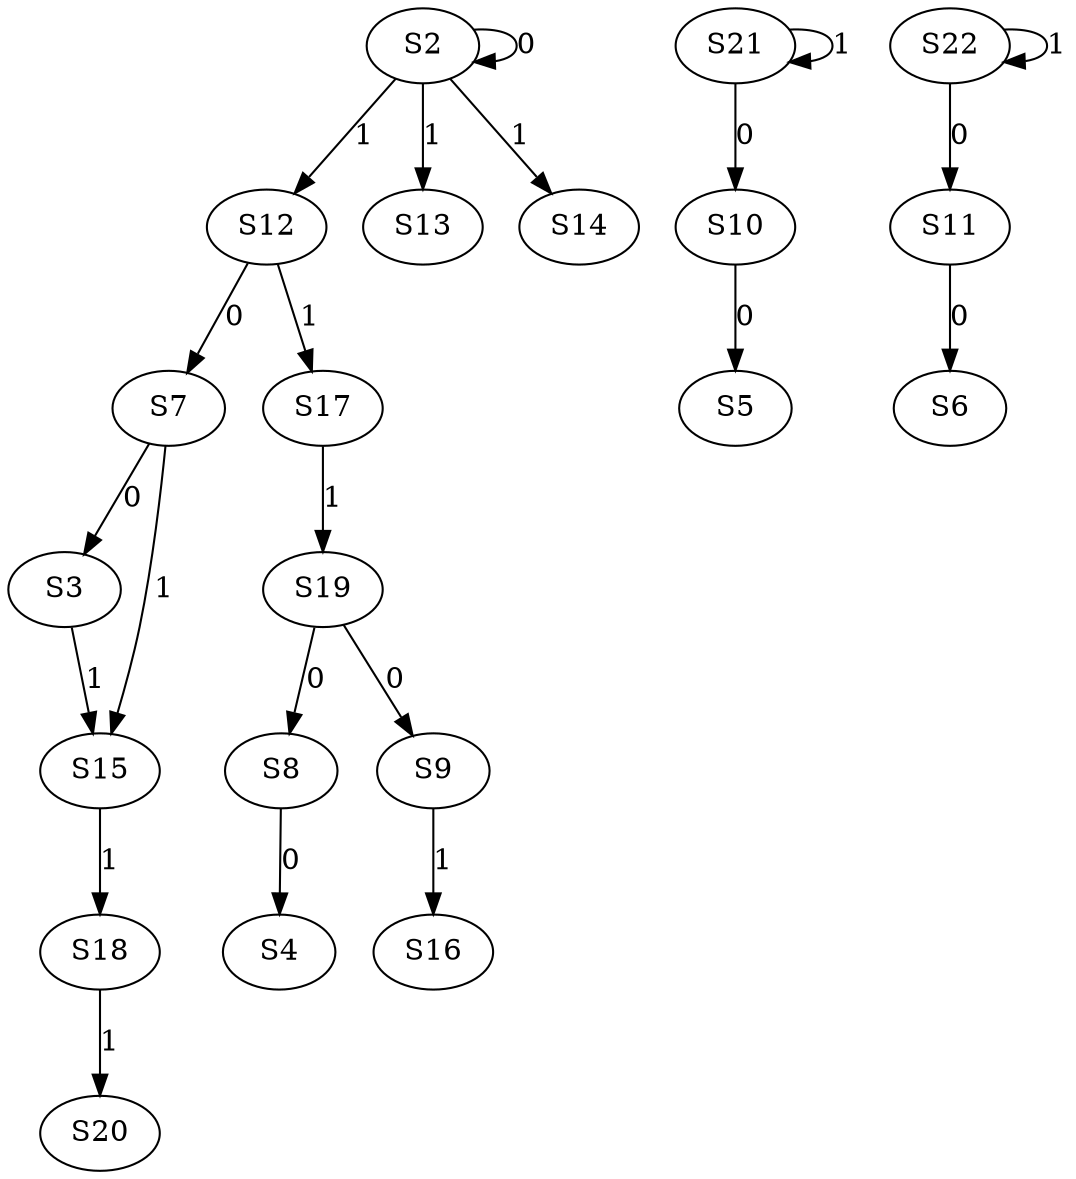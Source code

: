 strict digraph {
	S2 -> S2 [ label = 0 ];
	S7 -> S3 [ label = 0 ];
	S8 -> S4 [ label = 0 ];
	S10 -> S5 [ label = 0 ];
	S11 -> S6 [ label = 0 ];
	S12 -> S7 [ label = 0 ];
	S19 -> S8 [ label = 0 ];
	S19 -> S9 [ label = 0 ];
	S21 -> S10 [ label = 0 ];
	S22 -> S11 [ label = 0 ];
	S2 -> S12 [ label = 1 ];
	S2 -> S13 [ label = 1 ];
	S2 -> S14 [ label = 1 ];
	S3 -> S15 [ label = 1 ];
	S9 -> S16 [ label = 1 ];
	S12 -> S17 [ label = 1 ];
	S15 -> S18 [ label = 1 ];
	S17 -> S19 [ label = 1 ];
	S18 -> S20 [ label = 1 ];
	S21 -> S21 [ label = 1 ];
	S22 -> S22 [ label = 1 ];
	S7 -> S15 [ label = 1 ];
}